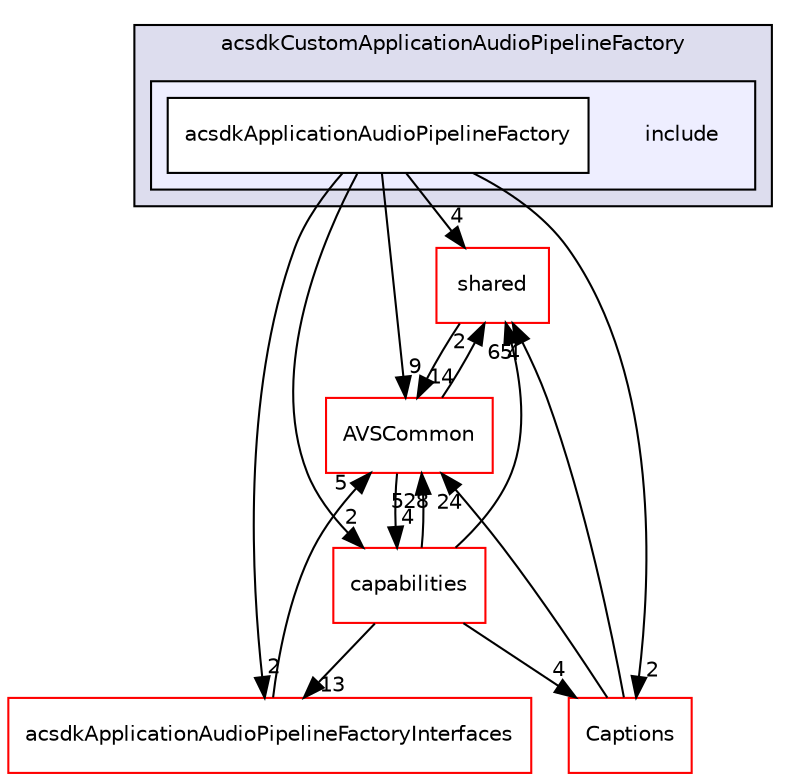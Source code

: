 digraph "/workplace/avs-device-sdk/applications/acsdkCustomApplicationAudioPipelineFactory/include" {
  compound=true
  node [ fontsize="10", fontname="Helvetica"];
  edge [ labelfontsize="10", labelfontname="Helvetica"];
  subgraph clusterdir_4db2804b83eeb6f824df12177a969a77 {
    graph [ bgcolor="#ddddee", pencolor="black", label="acsdkCustomApplicationAudioPipelineFactory" fontname="Helvetica", fontsize="10", URL="dir_4db2804b83eeb6f824df12177a969a77.html"]
  subgraph clusterdir_767a6e745e93449f1760b9448b1b41ae {
    graph [ bgcolor="#eeeeff", pencolor="black", label="" URL="dir_767a6e745e93449f1760b9448b1b41ae.html"];
    dir_767a6e745e93449f1760b9448b1b41ae [shape=plaintext label="include"];
    dir_3f9f7252808201d0745cd7e4fff22c25 [shape=box label="acsdkApplicationAudioPipelineFactory" color="black" fillcolor="white" style="filled" URL="dir_3f9f7252808201d0745cd7e4fff22c25.html"];
  }
  }
  dir_9982052f7ce695d12571567315b2fafa [shape=box label="shared" fillcolor="white" style="filled" color="red" URL="dir_9982052f7ce695d12571567315b2fafa.html"];
  dir_5f7911d5aff7f3db61b81ea8d608701d [shape=box label="acsdkApplicationAudioPipelineFactoryInterfaces" fillcolor="white" style="filled" color="red" URL="dir_5f7911d5aff7f3db61b81ea8d608701d.html"];
  dir_de0e77330fd0ab33359e90b501923c8e [shape=box label="Captions" fillcolor="white" style="filled" color="red" URL="dir_de0e77330fd0ab33359e90b501923c8e.html"];
  dir_13e65effb2bde530b17b3d5eefcd0266 [shape=box label="AVSCommon" fillcolor="white" style="filled" color="red" URL="dir_13e65effb2bde530b17b3d5eefcd0266.html"];
  dir_55f1e16e469d547c636a522dac21b8a1 [shape=box label="capabilities" fillcolor="white" style="filled" color="red" URL="dir_55f1e16e469d547c636a522dac21b8a1.html"];
  dir_9982052f7ce695d12571567315b2fafa->dir_13e65effb2bde530b17b3d5eefcd0266 [headlabel="14", labeldistance=1.5 headhref="dir_000598_000017.html"];
  dir_3f9f7252808201d0745cd7e4fff22c25->dir_9982052f7ce695d12571567315b2fafa [headlabel="4", labeldistance=1.5 headhref="dir_000034_000598.html"];
  dir_3f9f7252808201d0745cd7e4fff22c25->dir_5f7911d5aff7f3db61b81ea8d608701d [headlabel="2", labeldistance=1.5 headhref="dir_000034_000041.html"];
  dir_3f9f7252808201d0745cd7e4fff22c25->dir_de0e77330fd0ab33359e90b501923c8e [headlabel="2", labeldistance=1.5 headhref="dir_000034_000435.html"];
  dir_3f9f7252808201d0745cd7e4fff22c25->dir_13e65effb2bde530b17b3d5eefcd0266 [headlabel="9", labeldistance=1.5 headhref="dir_000034_000017.html"];
  dir_3f9f7252808201d0745cd7e4fff22c25->dir_55f1e16e469d547c636a522dac21b8a1 [headlabel="2", labeldistance=1.5 headhref="dir_000034_000149.html"];
  dir_5f7911d5aff7f3db61b81ea8d608701d->dir_13e65effb2bde530b17b3d5eefcd0266 [headlabel="5", labeldistance=1.5 headhref="dir_000041_000017.html"];
  dir_de0e77330fd0ab33359e90b501923c8e->dir_9982052f7ce695d12571567315b2fafa [headlabel="4", labeldistance=1.5 headhref="dir_000435_000598.html"];
  dir_de0e77330fd0ab33359e90b501923c8e->dir_13e65effb2bde530b17b3d5eefcd0266 [headlabel="24", labeldistance=1.5 headhref="dir_000435_000017.html"];
  dir_13e65effb2bde530b17b3d5eefcd0266->dir_9982052f7ce695d12571567315b2fafa [headlabel="2", labeldistance=1.5 headhref="dir_000017_000598.html"];
  dir_13e65effb2bde530b17b3d5eefcd0266->dir_55f1e16e469d547c636a522dac21b8a1 [headlabel="4", labeldistance=1.5 headhref="dir_000017_000149.html"];
  dir_55f1e16e469d547c636a522dac21b8a1->dir_9982052f7ce695d12571567315b2fafa [headlabel="65", labeldistance=1.5 headhref="dir_000149_000598.html"];
  dir_55f1e16e469d547c636a522dac21b8a1->dir_5f7911d5aff7f3db61b81ea8d608701d [headlabel="13", labeldistance=1.5 headhref="dir_000149_000041.html"];
  dir_55f1e16e469d547c636a522dac21b8a1->dir_de0e77330fd0ab33359e90b501923c8e [headlabel="4", labeldistance=1.5 headhref="dir_000149_000435.html"];
  dir_55f1e16e469d547c636a522dac21b8a1->dir_13e65effb2bde530b17b3d5eefcd0266 [headlabel="528", labeldistance=1.5 headhref="dir_000149_000017.html"];
}
